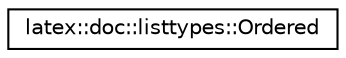 digraph G
{
  edge [fontname="Helvetica",fontsize="10",labelfontname="Helvetica",labelfontsize="10"];
  node [fontname="Helvetica",fontsize="10",shape=record];
  rankdir="LR";
  Node1 [label="latex::doc::listtypes::Ordered",height=0.2,width=0.4,color="black", fillcolor="white", style="filled",URL="$classlatex_1_1doc_1_1listtypes_1_1Ordered.html"];
}
